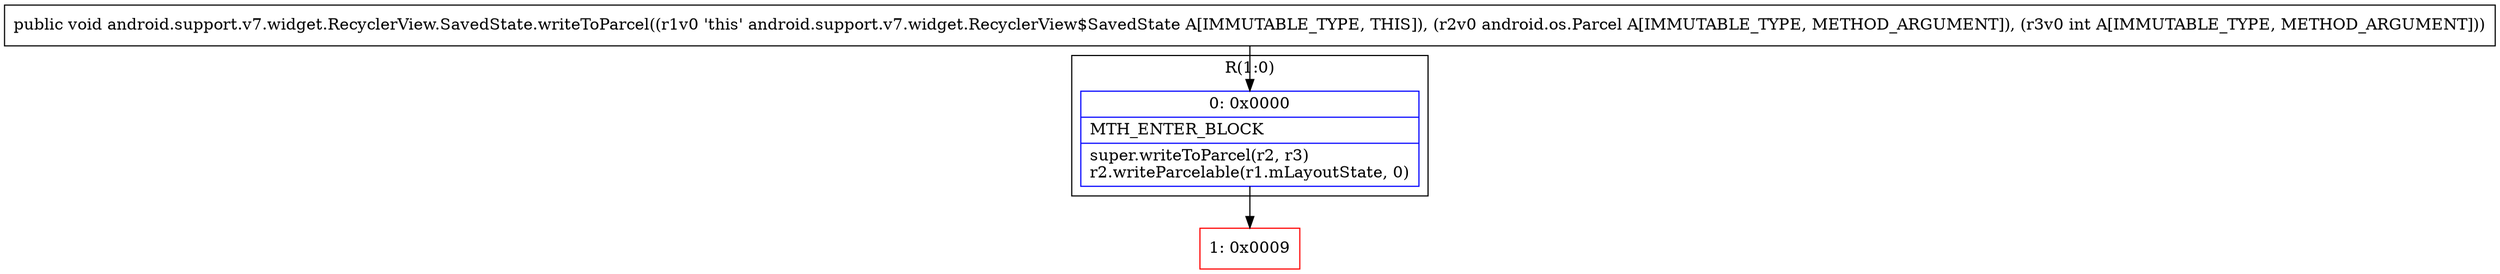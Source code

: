 digraph "CFG forandroid.support.v7.widget.RecyclerView.SavedState.writeToParcel(Landroid\/os\/Parcel;I)V" {
subgraph cluster_Region_604608093 {
label = "R(1:0)";
node [shape=record,color=blue];
Node_0 [shape=record,label="{0\:\ 0x0000|MTH_ENTER_BLOCK\l|super.writeToParcel(r2, r3)\lr2.writeParcelable(r1.mLayoutState, 0)\l}"];
}
Node_1 [shape=record,color=red,label="{1\:\ 0x0009}"];
MethodNode[shape=record,label="{public void android.support.v7.widget.RecyclerView.SavedState.writeToParcel((r1v0 'this' android.support.v7.widget.RecyclerView$SavedState A[IMMUTABLE_TYPE, THIS]), (r2v0 android.os.Parcel A[IMMUTABLE_TYPE, METHOD_ARGUMENT]), (r3v0 int A[IMMUTABLE_TYPE, METHOD_ARGUMENT])) }"];
MethodNode -> Node_0;
Node_0 -> Node_1;
}

